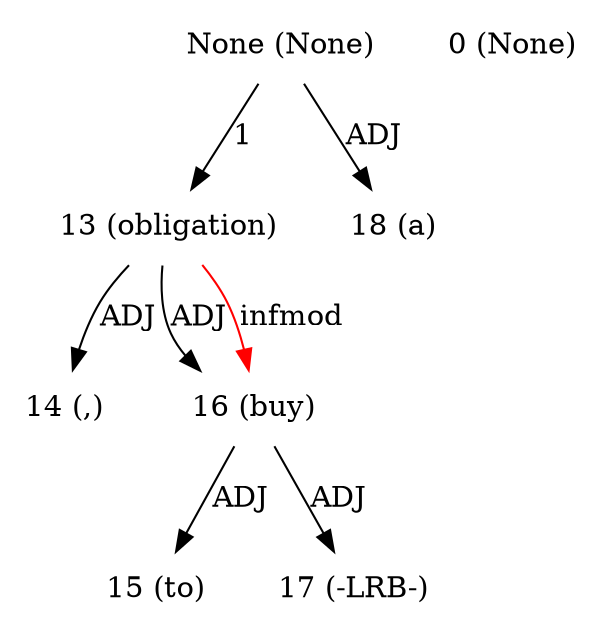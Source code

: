 digraph G{
edge [dir=forward]
node [shape=plaintext]

None [label="None (None)"]
None -> 13 [label="1"]
None [label="None (None)"]
None -> 18 [label="ADJ"]
0 [label="0 (None)"]
13 [label="13 (obligation)"]
13 -> 14 [label="ADJ"]
13 -> 16 [label="ADJ"]
14 [label="14 (,)"]
15 [label="15 (to)"]
16 [label="16 (buy)"]
16 -> 15 [label="ADJ"]
16 -> 17 [label="ADJ"]
13 -> 16 [label="infmod", color="red"]
17 [label="17 (-LRB-)"]
18 [label="18 (a)"]
}
